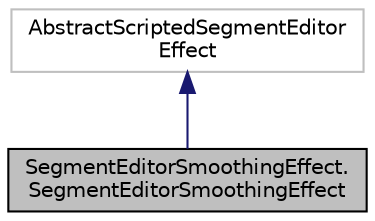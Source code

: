 digraph "SegmentEditorSmoothingEffect.SegmentEditorSmoothingEffect"
{
  bgcolor="transparent";
  edge [fontname="Helvetica",fontsize="10",labelfontname="Helvetica",labelfontsize="10"];
  node [fontname="Helvetica",fontsize="10",shape=record];
  Node0 [label="SegmentEditorSmoothingEffect.\lSegmentEditorSmoothingEffect",height=0.2,width=0.4,color="black", fillcolor="grey75", style="filled", fontcolor="black"];
  Node1 -> Node0 [dir="back",color="midnightblue",fontsize="10",style="solid",fontname="Helvetica"];
  Node1 [label="AbstractScriptedSegmentEditor\lEffect",height=0.2,width=0.4,color="grey75"];
}
